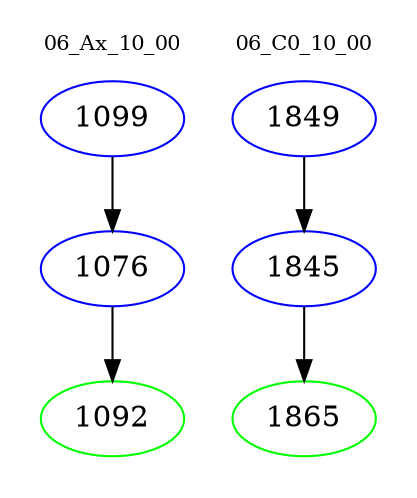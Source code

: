 digraph{
subgraph cluster_0 {
color = white
label = "06_Ax_10_00";
fontsize=10;
T0_1099 [label="1099", color="blue"]
T0_1099 -> T0_1076 [color="black"]
T0_1076 [label="1076", color="blue"]
T0_1076 -> T0_1092 [color="black"]
T0_1092 [label="1092", color="green"]
}
subgraph cluster_1 {
color = white
label = "06_C0_10_00";
fontsize=10;
T1_1849 [label="1849", color="blue"]
T1_1849 -> T1_1845 [color="black"]
T1_1845 [label="1845", color="blue"]
T1_1845 -> T1_1865 [color="black"]
T1_1865 [label="1865", color="green"]
}
}
